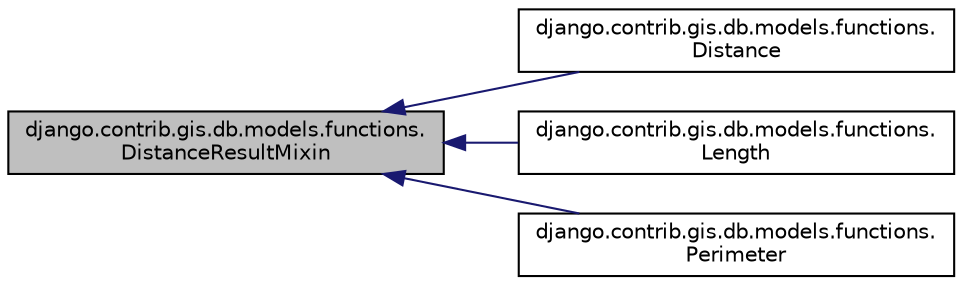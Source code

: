 digraph "django.contrib.gis.db.models.functions.DistanceResultMixin"
{
 // LATEX_PDF_SIZE
  edge [fontname="Helvetica",fontsize="10",labelfontname="Helvetica",labelfontsize="10"];
  node [fontname="Helvetica",fontsize="10",shape=record];
  rankdir="LR";
  Node1 [label="django.contrib.gis.db.models.functions.\lDistanceResultMixin",height=0.2,width=0.4,color="black", fillcolor="grey75", style="filled", fontcolor="black",tooltip=" "];
  Node1 -> Node2 [dir="back",color="midnightblue",fontsize="10",style="solid",fontname="Helvetica"];
  Node2 [label="django.contrib.gis.db.models.functions.\lDistance",height=0.2,width=0.4,color="black", fillcolor="white", style="filled",URL="$de/d99/classdjango_1_1contrib_1_1gis_1_1db_1_1models_1_1functions_1_1_distance.html",tooltip=" "];
  Node1 -> Node3 [dir="back",color="midnightblue",fontsize="10",style="solid",fontname="Helvetica"];
  Node3 [label="django.contrib.gis.db.models.functions.\lLength",height=0.2,width=0.4,color="black", fillcolor="white", style="filled",URL="$da/d72/classdjango_1_1contrib_1_1gis_1_1db_1_1models_1_1functions_1_1_length.html",tooltip=" "];
  Node1 -> Node4 [dir="back",color="midnightblue",fontsize="10",style="solid",fontname="Helvetica"];
  Node4 [label="django.contrib.gis.db.models.functions.\lPerimeter",height=0.2,width=0.4,color="black", fillcolor="white", style="filled",URL="$d0/da4/classdjango_1_1contrib_1_1gis_1_1db_1_1models_1_1functions_1_1_perimeter.html",tooltip=" "];
}
